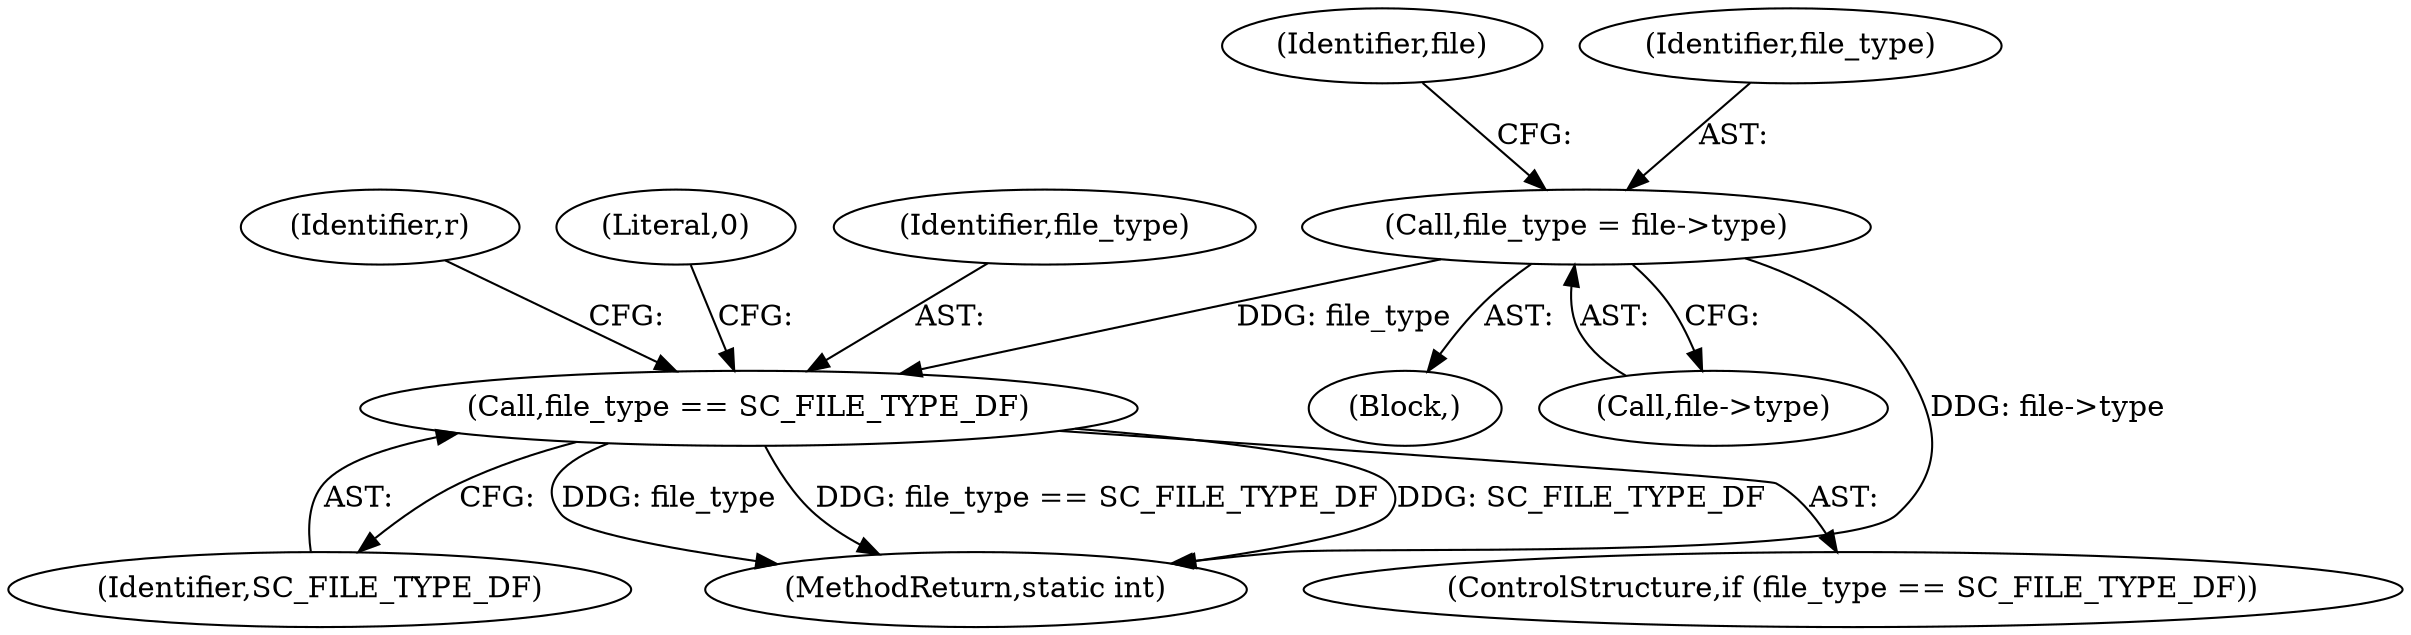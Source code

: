 digraph "0_OpenSC_8fe377e93b4b56060e5bbfb6f3142ceaeca744fa_22@pointer" {
"1000142" [label="(Call,file_type = file->type)"];
"1000150" [label="(Call,file_type == SC_FILE_TYPE_DF)"];
"1000156" [label="(Identifier,r)"];
"1000150" [label="(Call,file_type == SC_FILE_TYPE_DF)"];
"1000152" [label="(Identifier,SC_FILE_TYPE_DF)"];
"1000144" [label="(Call,file->type)"];
"1000245" [label="(MethodReturn,static int)"];
"1000142" [label="(Call,file_type = file->type)"];
"1000148" [label="(Identifier,file)"];
"1000103" [label="(Block,)"];
"1000143" [label="(Identifier,file_type)"];
"1000149" [label="(ControlStructure,if (file_type == SC_FILE_TYPE_DF))"];
"1000244" [label="(Literal,0)"];
"1000151" [label="(Identifier,file_type)"];
"1000142" -> "1000103"  [label="AST: "];
"1000142" -> "1000144"  [label="CFG: "];
"1000143" -> "1000142"  [label="AST: "];
"1000144" -> "1000142"  [label="AST: "];
"1000148" -> "1000142"  [label="CFG: "];
"1000142" -> "1000245"  [label="DDG: file->type"];
"1000142" -> "1000150"  [label="DDG: file_type"];
"1000150" -> "1000149"  [label="AST: "];
"1000150" -> "1000152"  [label="CFG: "];
"1000151" -> "1000150"  [label="AST: "];
"1000152" -> "1000150"  [label="AST: "];
"1000156" -> "1000150"  [label="CFG: "];
"1000244" -> "1000150"  [label="CFG: "];
"1000150" -> "1000245"  [label="DDG: SC_FILE_TYPE_DF"];
"1000150" -> "1000245"  [label="DDG: file_type"];
"1000150" -> "1000245"  [label="DDG: file_type == SC_FILE_TYPE_DF"];
}
